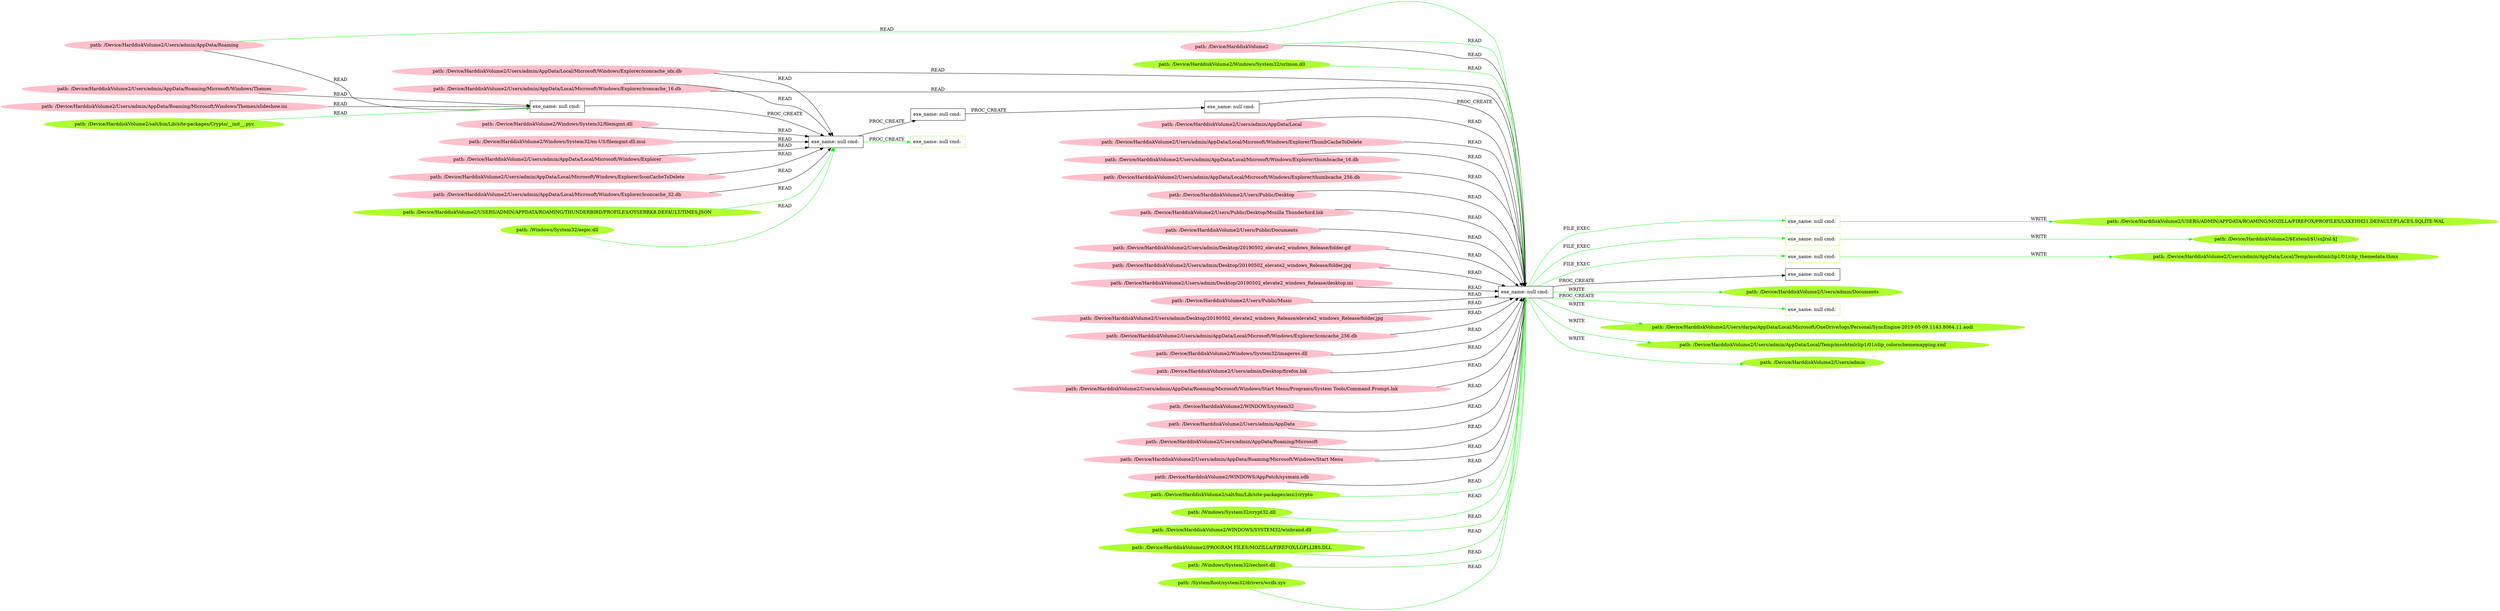 digraph {
	rankdir=LR
	0 [label="exe_name: null cmd: " color=black shape=box style=solid]
	74 [label="exe_name: null cmd: " color=greenyellow shape=box style=solid]
	0 -> 74 [label=FILE_EXEC color=green]
	0 [label="exe_name: null cmd: " color=black shape=box style=solid]
	86 [label="exe_name: null cmd: " color=greenyellow shape=box style=solid]
	0 -> 86 [label=FILE_EXEC color=green]
	0 [label="exe_name: null cmd: " color=black shape=box style=solid]
	88 [label="exe_name: null cmd: " color=greenyellow shape=box style=solid]
	0 -> 88 [label=FILE_EXEC color=green]
	49 [label="path: /Device/HarddiskVolume2/Users/admin/AppData/Roaming" color=pink shape=oval style=filled]
	8 [label="exe_name: null cmd: " color=black shape=box style=solid]
	49 -> 8 [label=READ color=black]
	6 [label="path: /Device/HarddiskVolume2/Users/admin/AppData/Roaming/Microsoft/Windows/Themes" color=pink shape=oval style=filled]
	8 [label="exe_name: null cmd: " color=black shape=box style=solid]
	6 -> 8 [label=READ color=black]
	7 [label="path: /Device/HarddiskVolume2/Users/admin/AppData/Roaming/Microsoft/Windows/Themes/slideshow.ini" color=pink shape=oval style=filled]
	8 [label="exe_name: null cmd: " color=black shape=box style=solid]
	7 -> 8 [label=READ color=black]
	16 [label="path: /Device/HarddiskVolume2" color=pink shape=oval style=filled]
	0 [label="exe_name: null cmd: " color=black shape=box style=solid]
	16 -> 0 [label=READ color=green]
	85 [label="path: /Device/HarddiskVolume2/Windows/System32/urlmon.dll" color=greenyellow shape=oval style=filled]
	0 [label="exe_name: null cmd: " color=black shape=box style=solid]
	85 -> 0 [label=READ color=green]
	8 [label="exe_name: null cmd: " color=black shape=box style=solid]
	3 [label="exe_name: null cmd: " color=black shape=box style=solid]
	8 -> 3 [label=PROC_CREATE color=black]
	47 [label="path: /Device/HarddiskVolume2/Windows/System32/filemgmt.dll" color=pink shape=oval style=filled]
	3 [label="exe_name: null cmd: " color=black shape=box style=solid]
	47 -> 3 [label=READ color=black]
	13 [label="path: /Device/HarddiskVolume2/Windows/System32/en-US/filemgmt.dll.mui" color=pink shape=oval style=filled]
	3 [label="exe_name: null cmd: " color=black shape=box style=solid]
	13 -> 3 [label=READ color=black]
	57 [label="path: /Device/HarddiskVolume2/Users/admin/AppData/Local/Microsoft/Windows/Explorer" color=pink shape=oval style=filled]
	3 [label="exe_name: null cmd: " color=black shape=box style=solid]
	57 -> 3 [label=READ color=black]
	9 [label="path: /Device/HarddiskVolume2/Users/admin/AppData/Local/Microsoft/Windows/Explorer/IconCacheToDelete" color=pink shape=oval style=filled]
	3 [label="exe_name: null cmd: " color=black shape=box style=solid]
	9 -> 3 [label=READ color=black]
	59 [label="path: /Device/HarddiskVolume2/Users/admin/AppData/Local/Microsoft/Windows/Explorer/iconcache_idx.db" color=pink shape=oval style=filled]
	3 [label="exe_name: null cmd: " color=black shape=box style=solid]
	59 -> 3 [label=READ color=black]
	55 [label="path: /Device/HarddiskVolume2/Users/admin/AppData/Local/Microsoft/Windows/Explorer/iconcache_16.db" color=pink shape=oval style=filled]
	3 [label="exe_name: null cmd: " color=black shape=box style=solid]
	55 -> 3 [label=READ color=black]
	11 [label="path: /Device/HarddiskVolume2/Users/admin/AppData/Local/Microsoft/Windows/Explorer/iconcache_32.db" color=pink shape=oval style=filled]
	3 [label="exe_name: null cmd: " color=black shape=box style=solid]
	11 -> 3 [label=READ color=black]
	3 [label="exe_name: null cmd: " color=black shape=box style=solid]
	54 [label="exe_name: null cmd: " color=black shape=box style=solid]
	3 -> 54 [label=PROC_CREATE color=black]
	54 [label="exe_name: null cmd: " color=black shape=box style=solid]
	22 [label="exe_name: null cmd: " color=black shape=box style=solid]
	54 -> 22 [label=PROC_CREATE color=black]
	22 [label="exe_name: null cmd: " color=black shape=box style=solid]
	0 [label="exe_name: null cmd: " color=black shape=box style=solid]
	22 -> 0 [label=PROC_CREATE color=black]
	62 [label="path: /Device/HarddiskVolume2/Users/admin/AppData/Local" color=pink shape=oval style=filled]
	0 [label="exe_name: null cmd: " color=black shape=box style=solid]
	62 -> 0 [label=READ color=black]
	21 [label="path: /Device/HarddiskVolume2/Users/admin/AppData/Local/Microsoft/Windows/Explorer/ThumbCacheToDelete" color=pink shape=oval style=filled]
	0 [label="exe_name: null cmd: " color=black shape=box style=solid]
	21 -> 0 [label=READ color=black]
	10 [label="path: /Device/HarddiskVolume2/Users/admin/AppData/Local/Microsoft/Windows/Explorer/thumbcache_16.db" color=pink shape=oval style=filled]
	0 [label="exe_name: null cmd: " color=black shape=box style=solid]
	10 -> 0 [label=READ color=black]
	20 [label="path: /Device/HarddiskVolume2/Users/admin/AppData/Local/Microsoft/Windows/Explorer/thumbcache_256.db" color=pink shape=oval style=filled]
	0 [label="exe_name: null cmd: " color=black shape=box style=solid]
	20 -> 0 [label=READ color=black]
	52 [label="path: /Device/HarddiskVolume2/Users/Public/Desktop" color=pink shape=oval style=filled]
	0 [label="exe_name: null cmd: " color=black shape=box style=solid]
	52 -> 0 [label=READ color=black]
	16 [label="path: /Device/HarddiskVolume2" color=pink shape=oval style=filled]
	0 [label="exe_name: null cmd: " color=black shape=box style=solid]
	16 -> 0 [label=READ color=black]
	48 [label="path: /Device/HarddiskVolume2/Users/Public/Desktop/Mozilla Thunderbird.lnk" color=pink shape=oval style=filled]
	0 [label="exe_name: null cmd: " color=black shape=box style=solid]
	48 -> 0 [label=READ color=black]
	50 [label="path: /Device/HarddiskVolume2/Users/Public/Documents" color=pink shape=oval style=filled]
	0 [label="exe_name: null cmd: " color=black shape=box style=solid]
	50 -> 0 [label=READ color=black]
	15 [label="path: /Device/HarddiskVolume2/Users/admin/Desktop/20190502_elevate2_windows_Release/folder.gif" color=pink shape=oval style=filled]
	0 [label="exe_name: null cmd: " color=black shape=box style=solid]
	15 -> 0 [label=READ color=black]
	29 [label="path: /Device/HarddiskVolume2/Users/admin/Desktop/20190502_elevate2_windows_Release/folder.jpg" color=pink shape=oval style=filled]
	0 [label="exe_name: null cmd: " color=black shape=box style=solid]
	29 -> 0 [label=READ color=black]
	40 [label="path: /Device/HarddiskVolume2/Users/admin/Desktop/20190502_elevate2_windows_Release/desktop.ini" color=pink shape=oval style=filled]
	0 [label="exe_name: null cmd: " color=black shape=box style=solid]
	40 -> 0 [label=READ color=black]
	42 [label="path: /Device/HarddiskVolume2/Users/Public/Music" color=pink shape=oval style=filled]
	0 [label="exe_name: null cmd: " color=black shape=box style=solid]
	42 -> 0 [label=READ color=black]
	23 [label="path: /Device/HarddiskVolume2/Users/admin/Desktop/20190502_elevate2_windows_Release/elevate2_windows_Release/folder.jpg" color=pink shape=oval style=filled]
	0 [label="exe_name: null cmd: " color=black shape=box style=solid]
	23 -> 0 [label=READ color=black]
	59 [label="path: /Device/HarddiskVolume2/Users/admin/AppData/Local/Microsoft/Windows/Explorer/iconcache_idx.db" color=pink shape=oval style=filled]
	0 [label="exe_name: null cmd: " color=black shape=box style=solid]
	59 -> 0 [label=READ color=black]
	55 [label="path: /Device/HarddiskVolume2/Users/admin/AppData/Local/Microsoft/Windows/Explorer/iconcache_16.db" color=pink shape=oval style=filled]
	0 [label="exe_name: null cmd: " color=black shape=box style=solid]
	55 -> 0 [label=READ color=black]
	34 [label="path: /Device/HarddiskVolume2/Users/admin/AppData/Local/Microsoft/Windows/Explorer/iconcache_256.db" color=pink shape=oval style=filled]
	0 [label="exe_name: null cmd: " color=black shape=box style=solid]
	34 -> 0 [label=READ color=black]
	2 [label="path: /Device/HarddiskVolume2/Windows/System32/imageres.dll" color=pink shape=oval style=filled]
	0 [label="exe_name: null cmd: " color=black shape=box style=solid]
	2 -> 0 [label=READ color=black]
	5 [label="path: /Device/HarddiskVolume2/Users/admin/Desktop/firefox.lnk" color=pink shape=oval style=filled]
	0 [label="exe_name: null cmd: " color=black shape=box style=solid]
	5 -> 0 [label=READ color=black]
	26 [label="path: /Device/HarddiskVolume2/Users/admin/AppData/Roaming/Microsoft/Windows/Start Menu/Programs/System Tools/Command Prompt.lnk" color=pink shape=oval style=filled]
	0 [label="exe_name: null cmd: " color=black shape=box style=solid]
	26 -> 0 [label=READ color=black]
	32 [label="path: /Device/HarddiskVolume2/WINDOWS/system32" color=pink shape=oval style=filled]
	0 [label="exe_name: null cmd: " color=black shape=box style=solid]
	32 -> 0 [label=READ color=black]
	30 [label="path: /Device/HarddiskVolume2/Users/admin/AppData" color=pink shape=oval style=filled]
	0 [label="exe_name: null cmd: " color=black shape=box style=solid]
	30 -> 0 [label=READ color=black]
	19 [label="path: /Device/HarddiskVolume2/Users/admin/AppData/Roaming/Microsoft" color=pink shape=oval style=filled]
	0 [label="exe_name: null cmd: " color=black shape=box style=solid]
	19 -> 0 [label=READ color=black]
	25 [label="path: /Device/HarddiskVolume2/Users/admin/AppData/Roaming/Microsoft/Windows/Start Menu" color=pink shape=oval style=filled]
	0 [label="exe_name: null cmd: " color=black shape=box style=solid]
	25 -> 0 [label=READ color=black]
	51 [label="path: /Device/HarddiskVolume2/WINDOWS/AppPatch/sysmain.sdb" color=pink shape=oval style=filled]
	0 [label="exe_name: null cmd: " color=black shape=box style=solid]
	51 -> 0 [label=READ color=black]
	0 [label="exe_name: null cmd: " color=black shape=box style=solid]
	1 [label="exe_name: null cmd: " color=black shape=box style=solid]
	0 -> 1 [label=PROC_CREATE color=black]
	76 [label="path: /Device/HarddiskVolume2/salt/bin/Lib/site-packages/asn1crypto" color=greenyellow shape=oval style=filled]
	0 [label="exe_name: null cmd: " color=black shape=box style=solid]
	76 -> 0 [label=READ color=green]
	70 [label="path: /Device/HarddiskVolume2/USERS/ADMIN/APPDATA/ROAMING/THUNDERBIRD/PROFILES/OYSERRK8.DEFAULT/TIMES.JSON" color=greenyellow shape=oval style=filled]
	3 [label="exe_name: null cmd: " color=black shape=box style=solid]
	70 -> 3 [label=READ color=green]
	71 [label="path: /Windows/System32/crypt32.dll" color=greenyellow shape=oval style=filled]
	0 [label="exe_name: null cmd: " color=black shape=box style=solid]
	71 -> 0 [label=READ color=green]
	0 [label="exe_name: null cmd: " color=black shape=box style=solid]
	78 [label="path: /Device/HarddiskVolume2/Users/admin/Documents" color=greenyellow shape=oval style=filled]
	0 -> 78 [label=WRITE color=green]
	49 [label="path: /Device/HarddiskVolume2/Users/admin/AppData/Roaming" color=pink shape=oval style=filled]
	0 [label="exe_name: null cmd: " color=black shape=box style=solid]
	49 -> 0 [label=READ color=green]
	0 [label="exe_name: null cmd: " color=black shape=box style=solid]
	84 [label="exe_name: null cmd: " color=greenyellow shape=box style=solid]
	0 -> 84 [label=PROC_CREATE color=green]
	83 [label="path: /Device/HarddiskVolume2/WINDOWS/SYSTEM32/winbrand.dll" color=greenyellow shape=oval style=filled]
	0 [label="exe_name: null cmd: " color=black shape=box style=solid]
	83 -> 0 [label=READ color=green]
	0 [label="exe_name: null cmd: " color=black shape=box style=solid]
	73 [label="path: /Device/HarddiskVolume2/Users/darpa/AppData/Local/Microsoft/OneDrive/logs/Personal/SyncEngine-2019-05-09.1143.8064.11.aodl" color=greenyellow shape=oval style=filled]
	0 -> 73 [label=WRITE color=green]
	82 [label="path: /Device/HarddiskVolume2/PROGRAM FILES/MOZILLA/FIREFOX/LGPLLIBS.DLL" color=greenyellow shape=oval style=filled]
	0 [label="exe_name: null cmd: " color=black shape=box style=solid]
	82 -> 0 [label=READ color=green]
	0 [label="exe_name: null cmd: " color=black shape=box style=solid]
	80 [label="path: /Device/HarddiskVolume2/Users/admin/AppData/Local/Temp/msohtmlclip1/01/clip_colorschememapping.xml" color=greenyellow shape=oval style=filled]
	0 -> 80 [label=WRITE color=green]
	88 [label="exe_name: null cmd: " color=greenyellow shape=box style=solid]
	89 [label="path: /Device/HarddiskVolume2/Users/admin/AppData/Local/Temp/msohtmlclip1/01/clip_themedata.thmx" color=greenyellow shape=oval style=filled]
	88 -> 89 [label=WRITE color=green]
	77 [label="path: /Windows/System32/sechost.dll" color=greenyellow shape=oval style=filled]
	0 [label="exe_name: null cmd: " color=black shape=box style=solid]
	77 -> 0 [label=READ color=green]
	74 [label="exe_name: null cmd: " color=greenyellow shape=box style=solid]
	75 [label="path: /Device/HarddiskVolume2/USERS/ADMIN/APPDATA/ROAMING/MOZILLA/FIREFOX/PROFILES/LXKEHH21.DEFAULT/PLACES.SQLITE-WAL" color=greenyellow shape=oval style=filled]
	74 -> 75 [label=WRITE color=green]
	3 [label="exe_name: null cmd: " color=black shape=box style=solid]
	68 [label="exe_name: null cmd: " color=greenyellow shape=box style=solid]
	3 -> 68 [label=PROC_CREATE color=green]
	69 [label="path: /Windows/System32/aepic.dll" color=greenyellow shape=oval style=filled]
	3 [label="exe_name: null cmd: " color=black shape=box style=solid]
	69 -> 3 [label=READ color=green]
	72 [label="path: /SystemRoot/system32/drivers/wcifs.sys" color=greenyellow shape=oval style=filled]
	0 [label="exe_name: null cmd: " color=black shape=box style=solid]
	72 -> 0 [label=READ color=green]
	86 [label="exe_name: null cmd: " color=greenyellow shape=box style=solid]
	87 [label="path: /Device/HarddiskVolume2/$Extend/$UsnJrnl:$J" color=greenyellow shape=oval style=filled]
	86 -> 87 [label=WRITE color=green]
	0 [label="exe_name: null cmd: " color=black shape=box style=solid]
	90 [label="path: /Device/HarddiskVolume2/Users/admin" color=greenyellow shape=oval style=filled]
	0 -> 90 [label=WRITE color=green]
	67 [label="path: /Device/HarddiskVolume2/salt/bin/Lib/site-packages/Crypto/__init__.pyc" color=greenyellow shape=oval style=filled]
	8 [label="exe_name: null cmd: " color=black shape=box style=solid]
	67 -> 8 [label=READ color=green]
}
